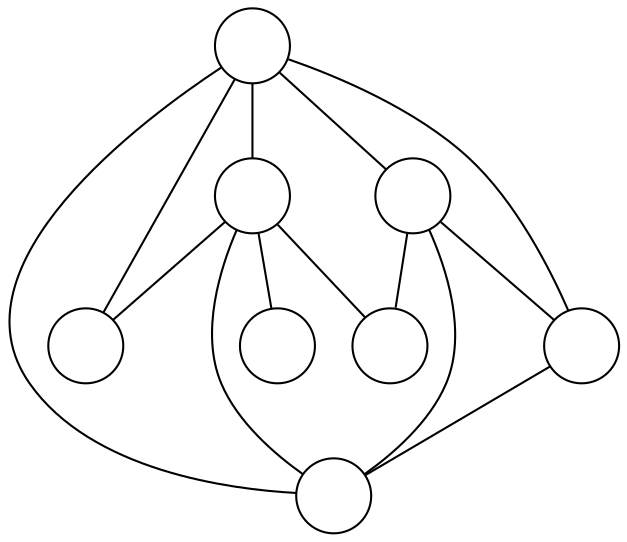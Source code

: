 graph G {
  node[label="", shape=circle]
  0;
  1;
  2;
  3;
  4;
  5;
  6;
  7;
  4 -- 0;
  5 -- 0;
  5 -- 1;
  5 -- 4;
  6 -- 0;
  6 -- 1;
  6 -- 2;
  6 -- 3;
  7 -- 0;
  7 -- 2;
  7 -- 4;
  7 -- 5;
  7 -- 6;
}
